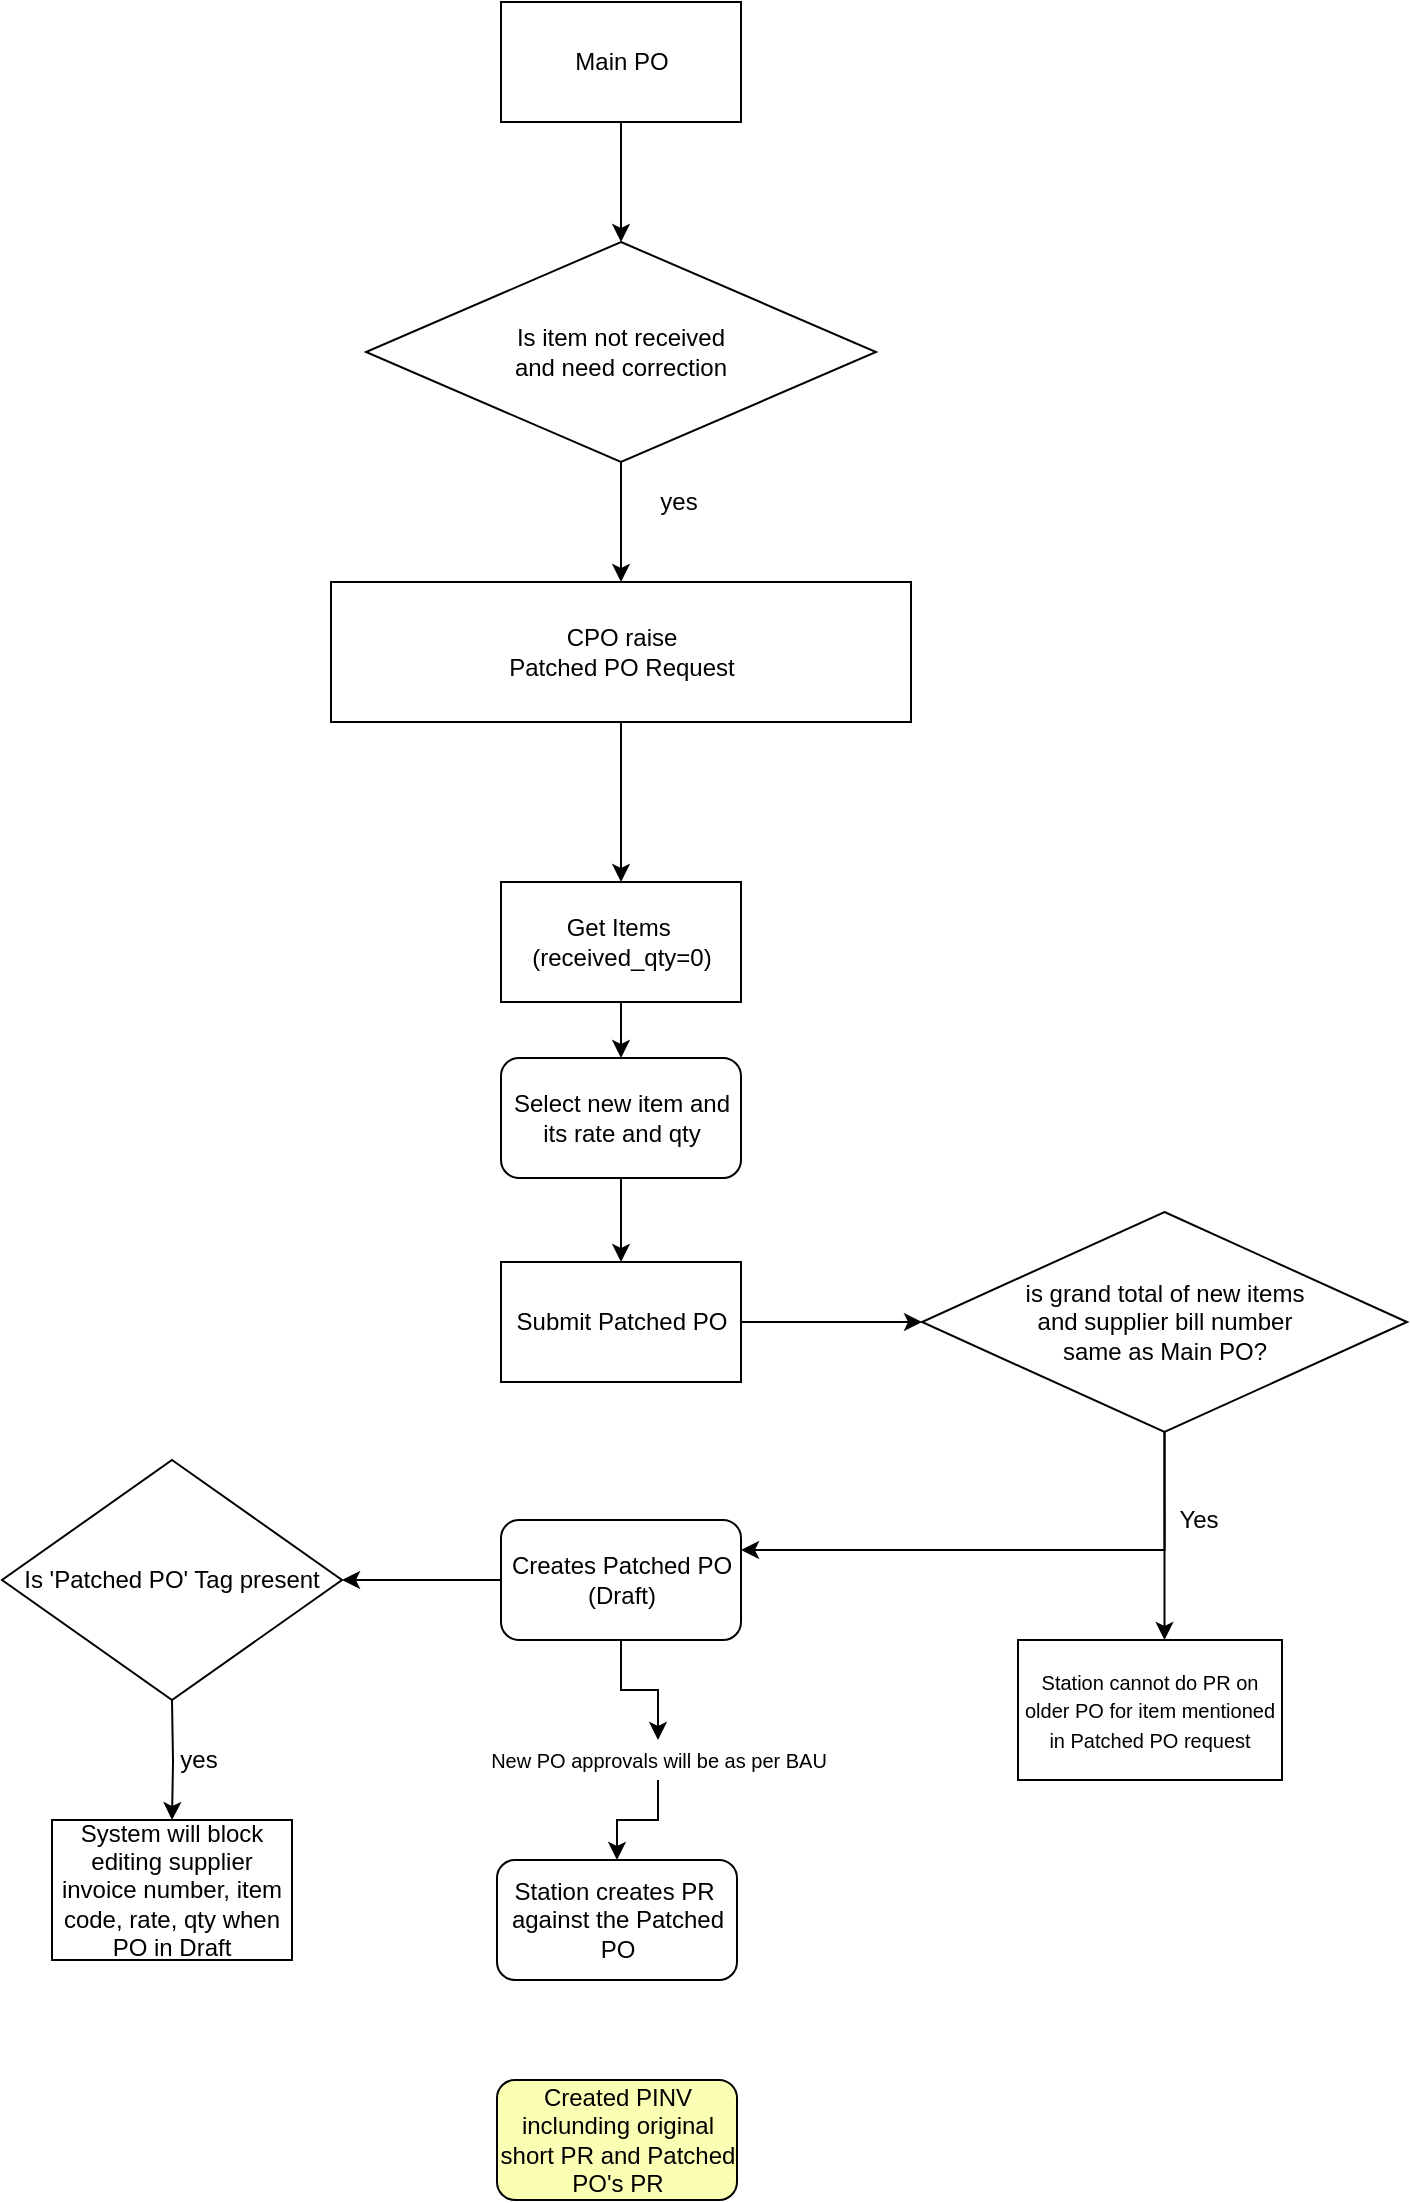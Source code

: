 <mxfile version="16.4.5" type="github">
  <diagram id="4KBg9583QjpEukIqJTFq" name="Page-1">
    <mxGraphModel dx="946" dy="1815" grid="1" gridSize="10" guides="1" tooltips="1" connect="1" arrows="1" fold="1" page="1" pageScale="1" pageWidth="827" pageHeight="1169" math="0" shadow="0">
      <root>
        <mxCell id="0" />
        <mxCell id="1" parent="0" />
        <mxCell id="IGvJUtBMDrH0H_VjPU9P-30" style="edgeStyle=orthogonalEdgeStyle;rounded=0;orthogonalLoop=1;jettySize=auto;html=1;exitX=0.5;exitY=1;exitDx=0;exitDy=0;" parent="1" edge="1">
          <mxGeometry relative="1" as="geometry">
            <mxPoint x="750" y="340" as="sourcePoint" />
            <mxPoint x="750" y="340" as="targetPoint" />
          </mxGeometry>
        </mxCell>
        <mxCell id="8Ukhlz2gmd6ea9L10vsZ-9" value="" style="edgeStyle=orthogonalEdgeStyle;rounded=0;orthogonalLoop=1;jettySize=auto;html=1;" edge="1" parent="1" source="IGvJUtBMDrH0H_VjPU9P-31" target="2-XgYjdQ37Xzaiq8yvsq-9">
          <mxGeometry relative="1" as="geometry" />
        </mxCell>
        <mxCell id="IGvJUtBMDrH0H_VjPU9P-31" value="Submit Patched PO&lt;br&gt;" style="whiteSpace=wrap;html=1;rounded=0;" parent="1" vertex="1">
          <mxGeometry x="341.5" y="360" width="120" height="60" as="geometry" />
        </mxCell>
        <mxCell id="8Ukhlz2gmd6ea9L10vsZ-45" value="" style="edgeStyle=orthogonalEdgeStyle;rounded=0;orthogonalLoop=1;jettySize=auto;html=1;" edge="1" parent="1" source="IGvJUtBMDrH0H_VjPU9P-33" target="IGvJUtBMDrH0H_VjPU9P-36">
          <mxGeometry relative="1" as="geometry" />
        </mxCell>
        <mxCell id="IGvJUtBMDrH0H_VjPU9P-33" value="&lt;span&gt;CPO raise &lt;br&gt;Patched PO Request&lt;/span&gt;" style="whiteSpace=wrap;html=1;rounded=0;" parent="1" vertex="1">
          <mxGeometry x="256.5" y="20" width="290" height="70" as="geometry" />
        </mxCell>
        <mxCell id="IGvJUtBMDrH0H_VjPU9P-34" value="&lt;span style=&quot;color: rgba(0 , 0 , 0 , 0) ; font-family: monospace ; font-size: 0px&quot;&gt;C&lt;/span&gt;" style="text;html=1;align=center;verticalAlign=middle;resizable=0;points=[];autosize=1;strokeColor=none;fillColor=none;" parent="1" vertex="1">
          <mxGeometry x="473" y="158" width="20" height="20" as="geometry" />
        </mxCell>
        <mxCell id="8Ukhlz2gmd6ea9L10vsZ-14" value="" style="edgeStyle=orthogonalEdgeStyle;rounded=0;orthogonalLoop=1;jettySize=auto;html=1;" edge="1" parent="1" source="IGvJUtBMDrH0H_VjPU9P-36" target="2-XgYjdQ37Xzaiq8yvsq-8">
          <mxGeometry relative="1" as="geometry" />
        </mxCell>
        <mxCell id="IGvJUtBMDrH0H_VjPU9P-36" value="&amp;nbsp;Get Items&amp;nbsp;&amp;nbsp;&lt;br&gt;(received_qty=0)" style="whiteSpace=wrap;html=1;rounded=0;" parent="1" vertex="1">
          <mxGeometry x="341.5" y="170" width="120" height="60" as="geometry" />
        </mxCell>
        <mxCell id="8Ukhlz2gmd6ea9L10vsZ-47" value="" style="edgeStyle=orthogonalEdgeStyle;rounded=0;orthogonalLoop=1;jettySize=auto;html=1;" edge="1" parent="1" source="2-XgYjdQ37Xzaiq8yvsq-1" target="IGvJUtBMDrH0H_VjPU9P-33">
          <mxGeometry relative="1" as="geometry" />
        </mxCell>
        <mxCell id="2-XgYjdQ37Xzaiq8yvsq-1" value="Is item not received &lt;br&gt;and need correction&lt;br&gt;" style="rhombus;whiteSpace=wrap;html=1;" parent="1" vertex="1">
          <mxGeometry x="274" y="-150" width="255" height="110" as="geometry" />
        </mxCell>
        <mxCell id="8Ukhlz2gmd6ea9L10vsZ-8" value="" style="edgeStyle=orthogonalEdgeStyle;rounded=0;orthogonalLoop=1;jettySize=auto;html=1;" edge="1" parent="1" source="2-XgYjdQ37Xzaiq8yvsq-8" target="IGvJUtBMDrH0H_VjPU9P-31">
          <mxGeometry relative="1" as="geometry" />
        </mxCell>
        <mxCell id="2-XgYjdQ37Xzaiq8yvsq-8" value="Select new item and its rate and qty" style="rounded=1;whiteSpace=wrap;html=1;" parent="1" vertex="1">
          <mxGeometry x="341.5" y="258" width="120" height="60" as="geometry" />
        </mxCell>
        <mxCell id="8Ukhlz2gmd6ea9L10vsZ-12" value="" style="edgeStyle=orthogonalEdgeStyle;rounded=0;orthogonalLoop=1;jettySize=auto;html=1;entryX=1;entryY=0.25;entryDx=0;entryDy=0;exitX=0.5;exitY=1;exitDx=0;exitDy=0;" edge="1" parent="1" source="2-XgYjdQ37Xzaiq8yvsq-9" target="2-XgYjdQ37Xzaiq8yvsq-10">
          <mxGeometry relative="1" as="geometry">
            <mxPoint x="673" y="450" as="sourcePoint" />
            <mxPoint x="673.3" y="539" as="targetPoint" />
            <Array as="points">
              <mxPoint x="673" y="504" />
            </Array>
          </mxGeometry>
        </mxCell>
        <mxCell id="8Ukhlz2gmd6ea9L10vsZ-42" value="" style="edgeStyle=orthogonalEdgeStyle;rounded=0;orthogonalLoop=1;jettySize=auto;html=1;" edge="1" parent="1" source="2-XgYjdQ37Xzaiq8yvsq-9" target="8Ukhlz2gmd6ea9L10vsZ-36">
          <mxGeometry relative="1" as="geometry">
            <Array as="points">
              <mxPoint x="673" y="520" />
              <mxPoint x="673" y="520" />
            </Array>
          </mxGeometry>
        </mxCell>
        <mxCell id="2-XgYjdQ37Xzaiq8yvsq-9" value="is grand total of new items&lt;br&gt;&amp;nbsp;and supplier bill number&amp;nbsp;&lt;br&gt;same as Main PO?" style="rhombus;whiteSpace=wrap;html=1;" parent="1" vertex="1">
          <mxGeometry x="552" y="335" width="242.5" height="110" as="geometry" />
        </mxCell>
        <mxCell id="8Ukhlz2gmd6ea9L10vsZ-24" value="" style="edgeStyle=orthogonalEdgeStyle;rounded=0;orthogonalLoop=1;jettySize=auto;html=1;" edge="1" parent="1" source="2-XgYjdQ37Xzaiq8yvsq-10">
          <mxGeometry relative="1" as="geometry">
            <mxPoint x="262" y="519" as="targetPoint" />
          </mxGeometry>
        </mxCell>
        <mxCell id="8Ukhlz2gmd6ea9L10vsZ-31" value="" style="edgeStyle=orthogonalEdgeStyle;rounded=0;orthogonalLoop=1;jettySize=auto;html=1;" edge="1" parent="1" source="2-XgYjdQ37Xzaiq8yvsq-10" target="8Ukhlz2gmd6ea9L10vsZ-30">
          <mxGeometry relative="1" as="geometry" />
        </mxCell>
        <mxCell id="2-XgYjdQ37Xzaiq8yvsq-10" value="Creates Patched PO (Draft)" style="rounded=1;whiteSpace=wrap;html=1;" parent="1" vertex="1">
          <mxGeometry x="341.5" y="489" width="120" height="60" as="geometry" />
        </mxCell>
        <mxCell id="2-XgYjdQ37Xzaiq8yvsq-11" value="Station creates PR&amp;nbsp; against the Patched PO" style="rounded=1;whiteSpace=wrap;html=1;" parent="1" vertex="1">
          <mxGeometry x="339.5" y="659" width="120" height="60" as="geometry" />
        </mxCell>
        <mxCell id="2-XgYjdQ37Xzaiq8yvsq-12" value="Created PINV inclunding original short PR and Patched PO&#39;s PR" style="rounded=1;whiteSpace=wrap;html=1;fillColor=#FAFFB3;" parent="1" vertex="1">
          <mxGeometry x="339.5" y="769" width="120" height="60" as="geometry" />
        </mxCell>
        <mxCell id="8Ukhlz2gmd6ea9L10vsZ-13" value="Yes" style="text;html=1;align=center;verticalAlign=middle;resizable=0;points=[];autosize=1;strokeColor=none;fillColor=none;" vertex="1" parent="1">
          <mxGeometry x="670" y="479" width="40" height="20" as="geometry" />
        </mxCell>
        <mxCell id="8Ukhlz2gmd6ea9L10vsZ-19" value="System will block editing supplier invoice number, item code, rate, qty when PO in Draft" style="rounded=0;whiteSpace=wrap;html=1;" vertex="1" parent="1">
          <mxGeometry x="117" y="639" width="120" height="70" as="geometry" />
        </mxCell>
        <mxCell id="8Ukhlz2gmd6ea9L10vsZ-26" value="" style="edgeStyle=orthogonalEdgeStyle;rounded=0;orthogonalLoop=1;jettySize=auto;html=1;" edge="1" parent="1" target="8Ukhlz2gmd6ea9L10vsZ-19">
          <mxGeometry relative="1" as="geometry">
            <mxPoint x="177" y="579" as="sourcePoint" />
          </mxGeometry>
        </mxCell>
        <mxCell id="8Ukhlz2gmd6ea9L10vsZ-25" value="Is &#39;Patched PO&#39; Tag present" style="rhombus;whiteSpace=wrap;html=1;" vertex="1" parent="1">
          <mxGeometry x="92" y="459" width="170" height="120" as="geometry" />
        </mxCell>
        <mxCell id="8Ukhlz2gmd6ea9L10vsZ-27" value="yes" style="text;html=1;align=center;verticalAlign=middle;resizable=0;points=[];autosize=1;strokeColor=none;fillColor=none;" vertex="1" parent="1">
          <mxGeometry x="175" y="599" width="30" height="20" as="geometry" />
        </mxCell>
        <mxCell id="8Ukhlz2gmd6ea9L10vsZ-32" value="" style="edgeStyle=orthogonalEdgeStyle;rounded=0;orthogonalLoop=1;jettySize=auto;html=1;" edge="1" parent="1" source="8Ukhlz2gmd6ea9L10vsZ-30" target="2-XgYjdQ37Xzaiq8yvsq-11">
          <mxGeometry relative="1" as="geometry" />
        </mxCell>
        <mxCell id="8Ukhlz2gmd6ea9L10vsZ-30" value="&lt;span style=&quot;font-family: &amp;#34;arial&amp;#34; ; font-size: 10px&quot;&gt;New PO approvals will be as per BAU&lt;/span&gt;" style="text;html=1;align=center;verticalAlign=middle;resizable=0;points=[];autosize=1;strokeColor=none;fillColor=none;" vertex="1" parent="1">
          <mxGeometry x="330" y="599" width="180" height="20" as="geometry" />
        </mxCell>
        <mxCell id="8Ukhlz2gmd6ea9L10vsZ-36" value="&lt;span style=&quot;font-family: &amp;#34;arial&amp;#34; ; font-size: 10px&quot;&gt;Station cannot do PR on older PO for item mentioned in Patched PO request&lt;/span&gt;" style="rounded=0;whiteSpace=wrap;html=1;" vertex="1" parent="1">
          <mxGeometry x="600" y="549" width="132" height="70" as="geometry" />
        </mxCell>
        <mxCell id="8Ukhlz2gmd6ea9L10vsZ-49" value="" style="edgeStyle=orthogonalEdgeStyle;rounded=0;orthogonalLoop=1;jettySize=auto;html=1;" edge="1" parent="1" source="8Ukhlz2gmd6ea9L10vsZ-48" target="2-XgYjdQ37Xzaiq8yvsq-1">
          <mxGeometry relative="1" as="geometry" />
        </mxCell>
        <mxCell id="8Ukhlz2gmd6ea9L10vsZ-48" value="Main PO" style="whiteSpace=wrap;html=1;" vertex="1" parent="1">
          <mxGeometry x="341.5" y="-270" width="120" height="60" as="geometry" />
        </mxCell>
        <mxCell id="8Ukhlz2gmd6ea9L10vsZ-50" value="yes" style="text;html=1;align=center;verticalAlign=middle;resizable=0;points=[];autosize=1;strokeColor=none;fillColor=none;" vertex="1" parent="1">
          <mxGeometry x="415" y="-30" width="30" height="20" as="geometry" />
        </mxCell>
      </root>
    </mxGraphModel>
  </diagram>
</mxfile>
